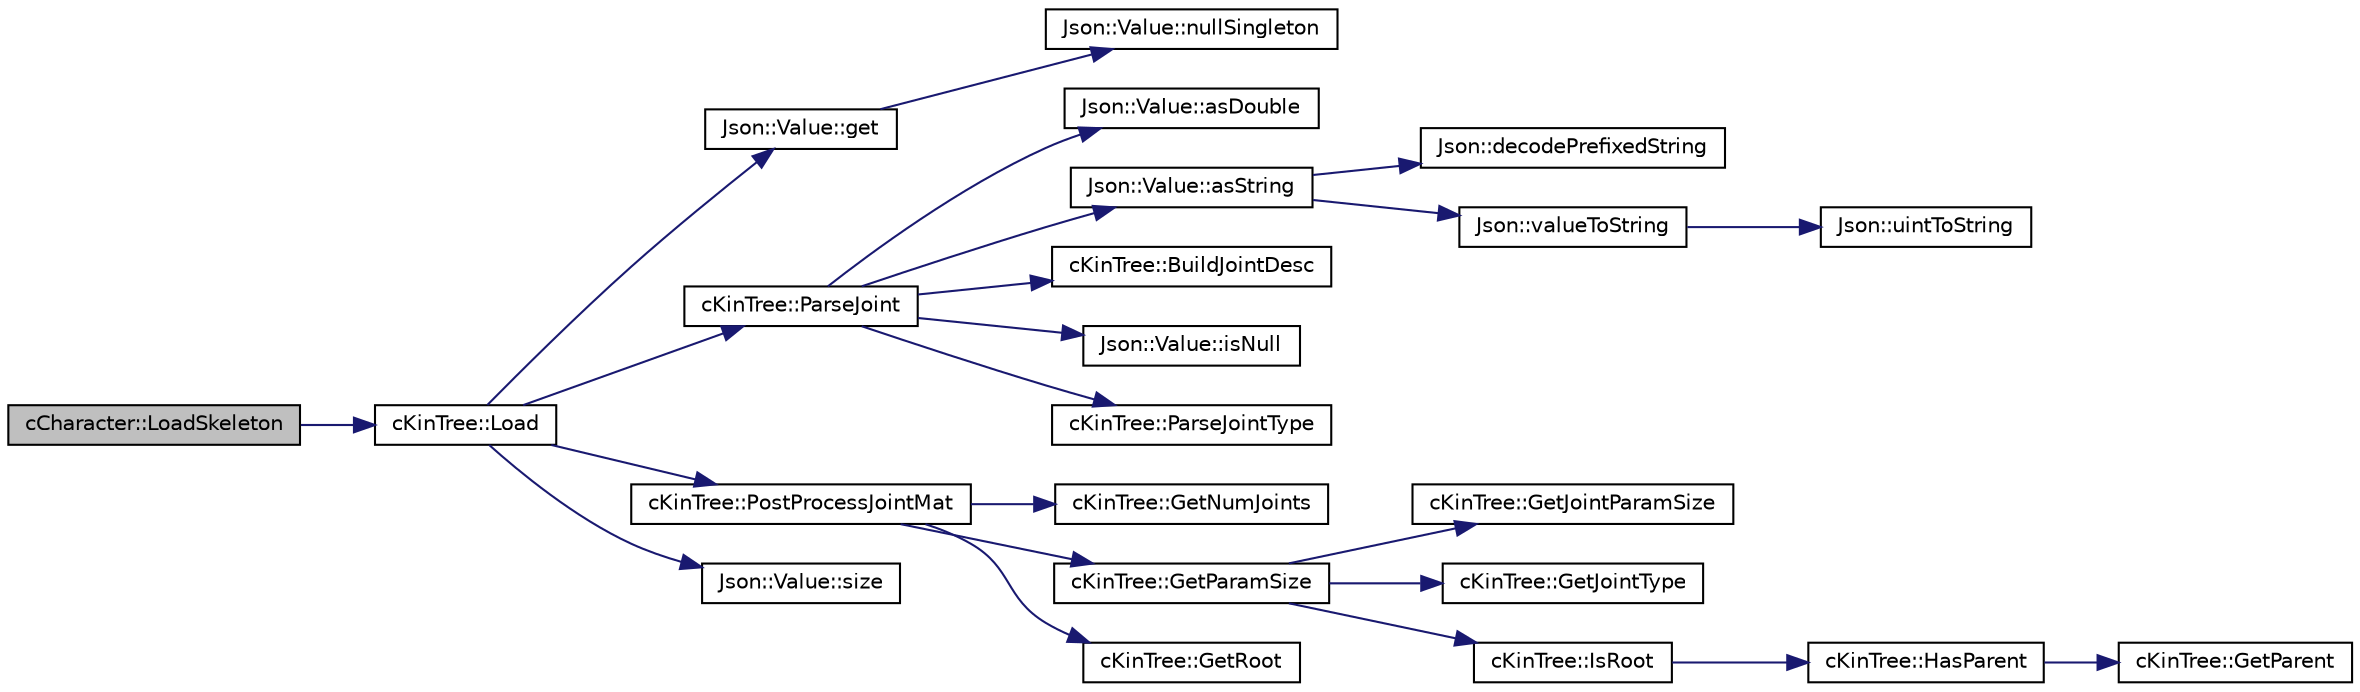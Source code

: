 digraph "cCharacter::LoadSkeleton"
{
 // LATEX_PDF_SIZE
  edge [fontname="Helvetica",fontsize="10",labelfontname="Helvetica",labelfontsize="10"];
  node [fontname="Helvetica",fontsize="10",shape=record];
  rankdir="LR";
  Node1 [label="cCharacter::LoadSkeleton",height=0.2,width=0.4,color="black", fillcolor="grey75", style="filled", fontcolor="black",tooltip=" "];
  Node1 -> Node2 [color="midnightblue",fontsize="10",style="solid",fontname="Helvetica"];
  Node2 [label="cKinTree::Load",height=0.2,width=0.4,color="black", fillcolor="white", style="filled",URL="$classc_kin_tree.html#aa2af222128fad16e6280147c22c64ae7",tooltip=" "];
  Node2 -> Node3 [color="midnightblue",fontsize="10",style="solid",fontname="Helvetica"];
  Node3 [label="Json::Value::get",height=0.2,width=0.4,color="black", fillcolor="white", style="filled",URL="$class_json_1_1_value.html#a034eb7bf85a44fa759bdaa232788ca66",tooltip=" "];
  Node3 -> Node4 [color="midnightblue",fontsize="10",style="solid",fontname="Helvetica"];
  Node4 [label="Json::Value::nullSingleton",height=0.2,width=0.4,color="black", fillcolor="white", style="filled",URL="$class_json_1_1_value.html#af2f124567acc35d021a424e53ebdfcab",tooltip="Prefer this to null or nullRef."];
  Node2 -> Node5 [color="midnightblue",fontsize="10",style="solid",fontname="Helvetica"];
  Node5 [label="cKinTree::ParseJoint",height=0.2,width=0.4,color="black", fillcolor="white", style="filled",URL="$classc_kin_tree.html#ae4e735b81dc891b1d73f3c7da89a1466",tooltip=" "];
  Node5 -> Node6 [color="midnightblue",fontsize="10",style="solid",fontname="Helvetica"];
  Node6 [label="Json::Value::asDouble",height=0.2,width=0.4,color="black", fillcolor="white", style="filled",URL="$class_json_1_1_value.html#afd24002a18aef907ad746b1cb9eda0a2",tooltip=" "];
  Node5 -> Node7 [color="midnightblue",fontsize="10",style="solid",fontname="Helvetica"];
  Node7 [label="Json::Value::asString",height=0.2,width=0.4,color="black", fillcolor="white", style="filled",URL="$class_json_1_1_value.html#ae3f9b0d38f820ccdd8888aa92ea6e792",tooltip="Embedded zeroes are possible."];
  Node7 -> Node8 [color="midnightblue",fontsize="10",style="solid",fontname="Helvetica"];
  Node8 [label="Json::decodePrefixedString",height=0.2,width=0.4,color="black", fillcolor="white", style="filled",URL="$namespace_json.html#aad8b4982c1acd164f541fba396ac9fb1",tooltip=" "];
  Node7 -> Node9 [color="midnightblue",fontsize="10",style="solid",fontname="Helvetica"];
  Node9 [label="Json::valueToString",height=0.2,width=0.4,color="black", fillcolor="white", style="filled",URL="$namespace_json.html#a77501ed00903d1b183a55a5fbf6b749a",tooltip=" "];
  Node9 -> Node10 [color="midnightblue",fontsize="10",style="solid",fontname="Helvetica"];
  Node10 [label="Json::uintToString",height=0.2,width=0.4,color="black", fillcolor="white", style="filled",URL="$namespace_json.html#ac1ffd21a9e55122014353c773ccc496e",tooltip=" "];
  Node5 -> Node11 [color="midnightblue",fontsize="10",style="solid",fontname="Helvetica"];
  Node11 [label="cKinTree::BuildJointDesc",height=0.2,width=0.4,color="black", fillcolor="white", style="filled",URL="$classc_kin_tree.html#a53e90c617880a7077d56e711bcf97a80",tooltip=" "];
  Node5 -> Node12 [color="midnightblue",fontsize="10",style="solid",fontname="Helvetica"];
  Node12 [label="Json::Value::isNull",height=0.2,width=0.4,color="black", fillcolor="white", style="filled",URL="$class_json_1_1_value.html#abde4070e21e46dc4f8203f66582cb19f",tooltip=" "];
  Node5 -> Node13 [color="midnightblue",fontsize="10",style="solid",fontname="Helvetica"];
  Node13 [label="cKinTree::ParseJointType",height=0.2,width=0.4,color="black", fillcolor="white", style="filled",URL="$classc_kin_tree.html#a341e4337f8edfd73948721a67625573c",tooltip=" "];
  Node2 -> Node14 [color="midnightblue",fontsize="10",style="solid",fontname="Helvetica"];
  Node14 [label="cKinTree::PostProcessJointMat",height=0.2,width=0.4,color="black", fillcolor="white", style="filled",URL="$classc_kin_tree.html#a51ee3cd760918612e34f570136e13a19",tooltip=" "];
  Node14 -> Node15 [color="midnightblue",fontsize="10",style="solid",fontname="Helvetica"];
  Node15 [label="cKinTree::GetNumJoints",height=0.2,width=0.4,color="black", fillcolor="white", style="filled",URL="$classc_kin_tree.html#ac840b501e27e6ce46d208b7d033f21d4",tooltip=" "];
  Node14 -> Node16 [color="midnightblue",fontsize="10",style="solid",fontname="Helvetica"];
  Node16 [label="cKinTree::GetParamSize",height=0.2,width=0.4,color="black", fillcolor="white", style="filled",URL="$classc_kin_tree.html#ad5d21e19a354b6e8f5406e9167f12161",tooltip=" "];
  Node16 -> Node17 [color="midnightblue",fontsize="10",style="solid",fontname="Helvetica"];
  Node17 [label="cKinTree::GetJointParamSize",height=0.2,width=0.4,color="black", fillcolor="white", style="filled",URL="$classc_kin_tree.html#a9c308e9e4654d96bcc47ba02770a06ea",tooltip=" "];
  Node16 -> Node18 [color="midnightblue",fontsize="10",style="solid",fontname="Helvetica"];
  Node18 [label="cKinTree::GetJointType",height=0.2,width=0.4,color="black", fillcolor="white", style="filled",URL="$classc_kin_tree.html#a891d52af51a7a1bced694634c2f70ee9",tooltip=" "];
  Node16 -> Node19 [color="midnightblue",fontsize="10",style="solid",fontname="Helvetica"];
  Node19 [label="cKinTree::IsRoot",height=0.2,width=0.4,color="black", fillcolor="white", style="filled",URL="$classc_kin_tree.html#ab4c2a8b42b254dc54e15e71684045a0a",tooltip=" "];
  Node19 -> Node20 [color="midnightblue",fontsize="10",style="solid",fontname="Helvetica"];
  Node20 [label="cKinTree::HasParent",height=0.2,width=0.4,color="black", fillcolor="white", style="filled",URL="$classc_kin_tree.html#a434aca959d5ef55a491381c7b8d90527",tooltip=" "];
  Node20 -> Node21 [color="midnightblue",fontsize="10",style="solid",fontname="Helvetica"];
  Node21 [label="cKinTree::GetParent",height=0.2,width=0.4,color="black", fillcolor="white", style="filled",URL="$classc_kin_tree.html#a593b283c1ce6a9fa8eb75cb9dc7396f6",tooltip=" "];
  Node14 -> Node22 [color="midnightblue",fontsize="10",style="solid",fontname="Helvetica"];
  Node22 [label="cKinTree::GetRoot",height=0.2,width=0.4,color="black", fillcolor="white", style="filled",URL="$classc_kin_tree.html#a81b9799b03d32762ac820eb0886f369c",tooltip=" "];
  Node2 -> Node23 [color="midnightblue",fontsize="10",style="solid",fontname="Helvetica"];
  Node23 [label="Json::Value::size",height=0.2,width=0.4,color="black", fillcolor="white", style="filled",URL="$class_json_1_1_value.html#a0ec2808e1d7efa4e9fad938d6667be44",tooltip="Number of values in array or object."];
}
